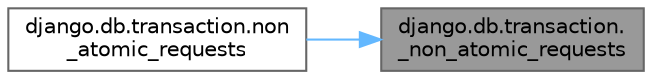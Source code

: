 digraph "django.db.transaction._non_atomic_requests"
{
 // LATEX_PDF_SIZE
  bgcolor="transparent";
  edge [fontname=Helvetica,fontsize=10,labelfontname=Helvetica,labelfontsize=10];
  node [fontname=Helvetica,fontsize=10,shape=box,height=0.2,width=0.4];
  rankdir="RL";
  Node1 [id="Node000001",label="django.db.transaction.\l_non_atomic_requests",height=0.2,width=0.4,color="gray40", fillcolor="grey60", style="filled", fontcolor="black",tooltip=" "];
  Node1 -> Node2 [id="edge1_Node000001_Node000002",dir="back",color="steelblue1",style="solid",tooltip=" "];
  Node2 [id="Node000002",label="django.db.transaction.non\l_atomic_requests",height=0.2,width=0.4,color="grey40", fillcolor="white", style="filled",URL="$namespacedjango_1_1db_1_1transaction.html#ad9a555e4a262920bd97d4af255cf5229",tooltip=" "];
}
